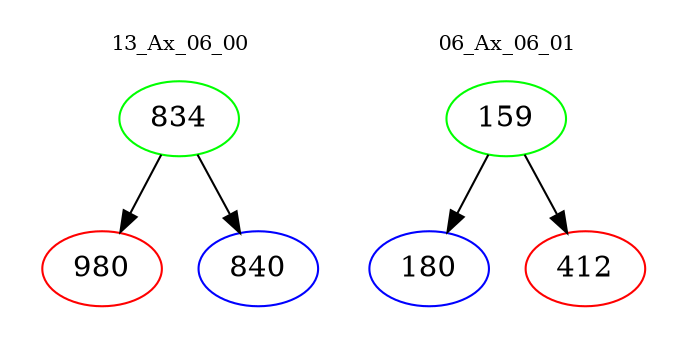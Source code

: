 digraph{
subgraph cluster_0 {
color = white
label = "13_Ax_06_00";
fontsize=10;
T0_834 [label="834", color="green"]
T0_834 -> T0_980 [color="black"]
T0_980 [label="980", color="red"]
T0_834 -> T0_840 [color="black"]
T0_840 [label="840", color="blue"]
}
subgraph cluster_1 {
color = white
label = "06_Ax_06_01";
fontsize=10;
T1_159 [label="159", color="green"]
T1_159 -> T1_180 [color="black"]
T1_180 [label="180", color="blue"]
T1_159 -> T1_412 [color="black"]
T1_412 [label="412", color="red"]
}
}
